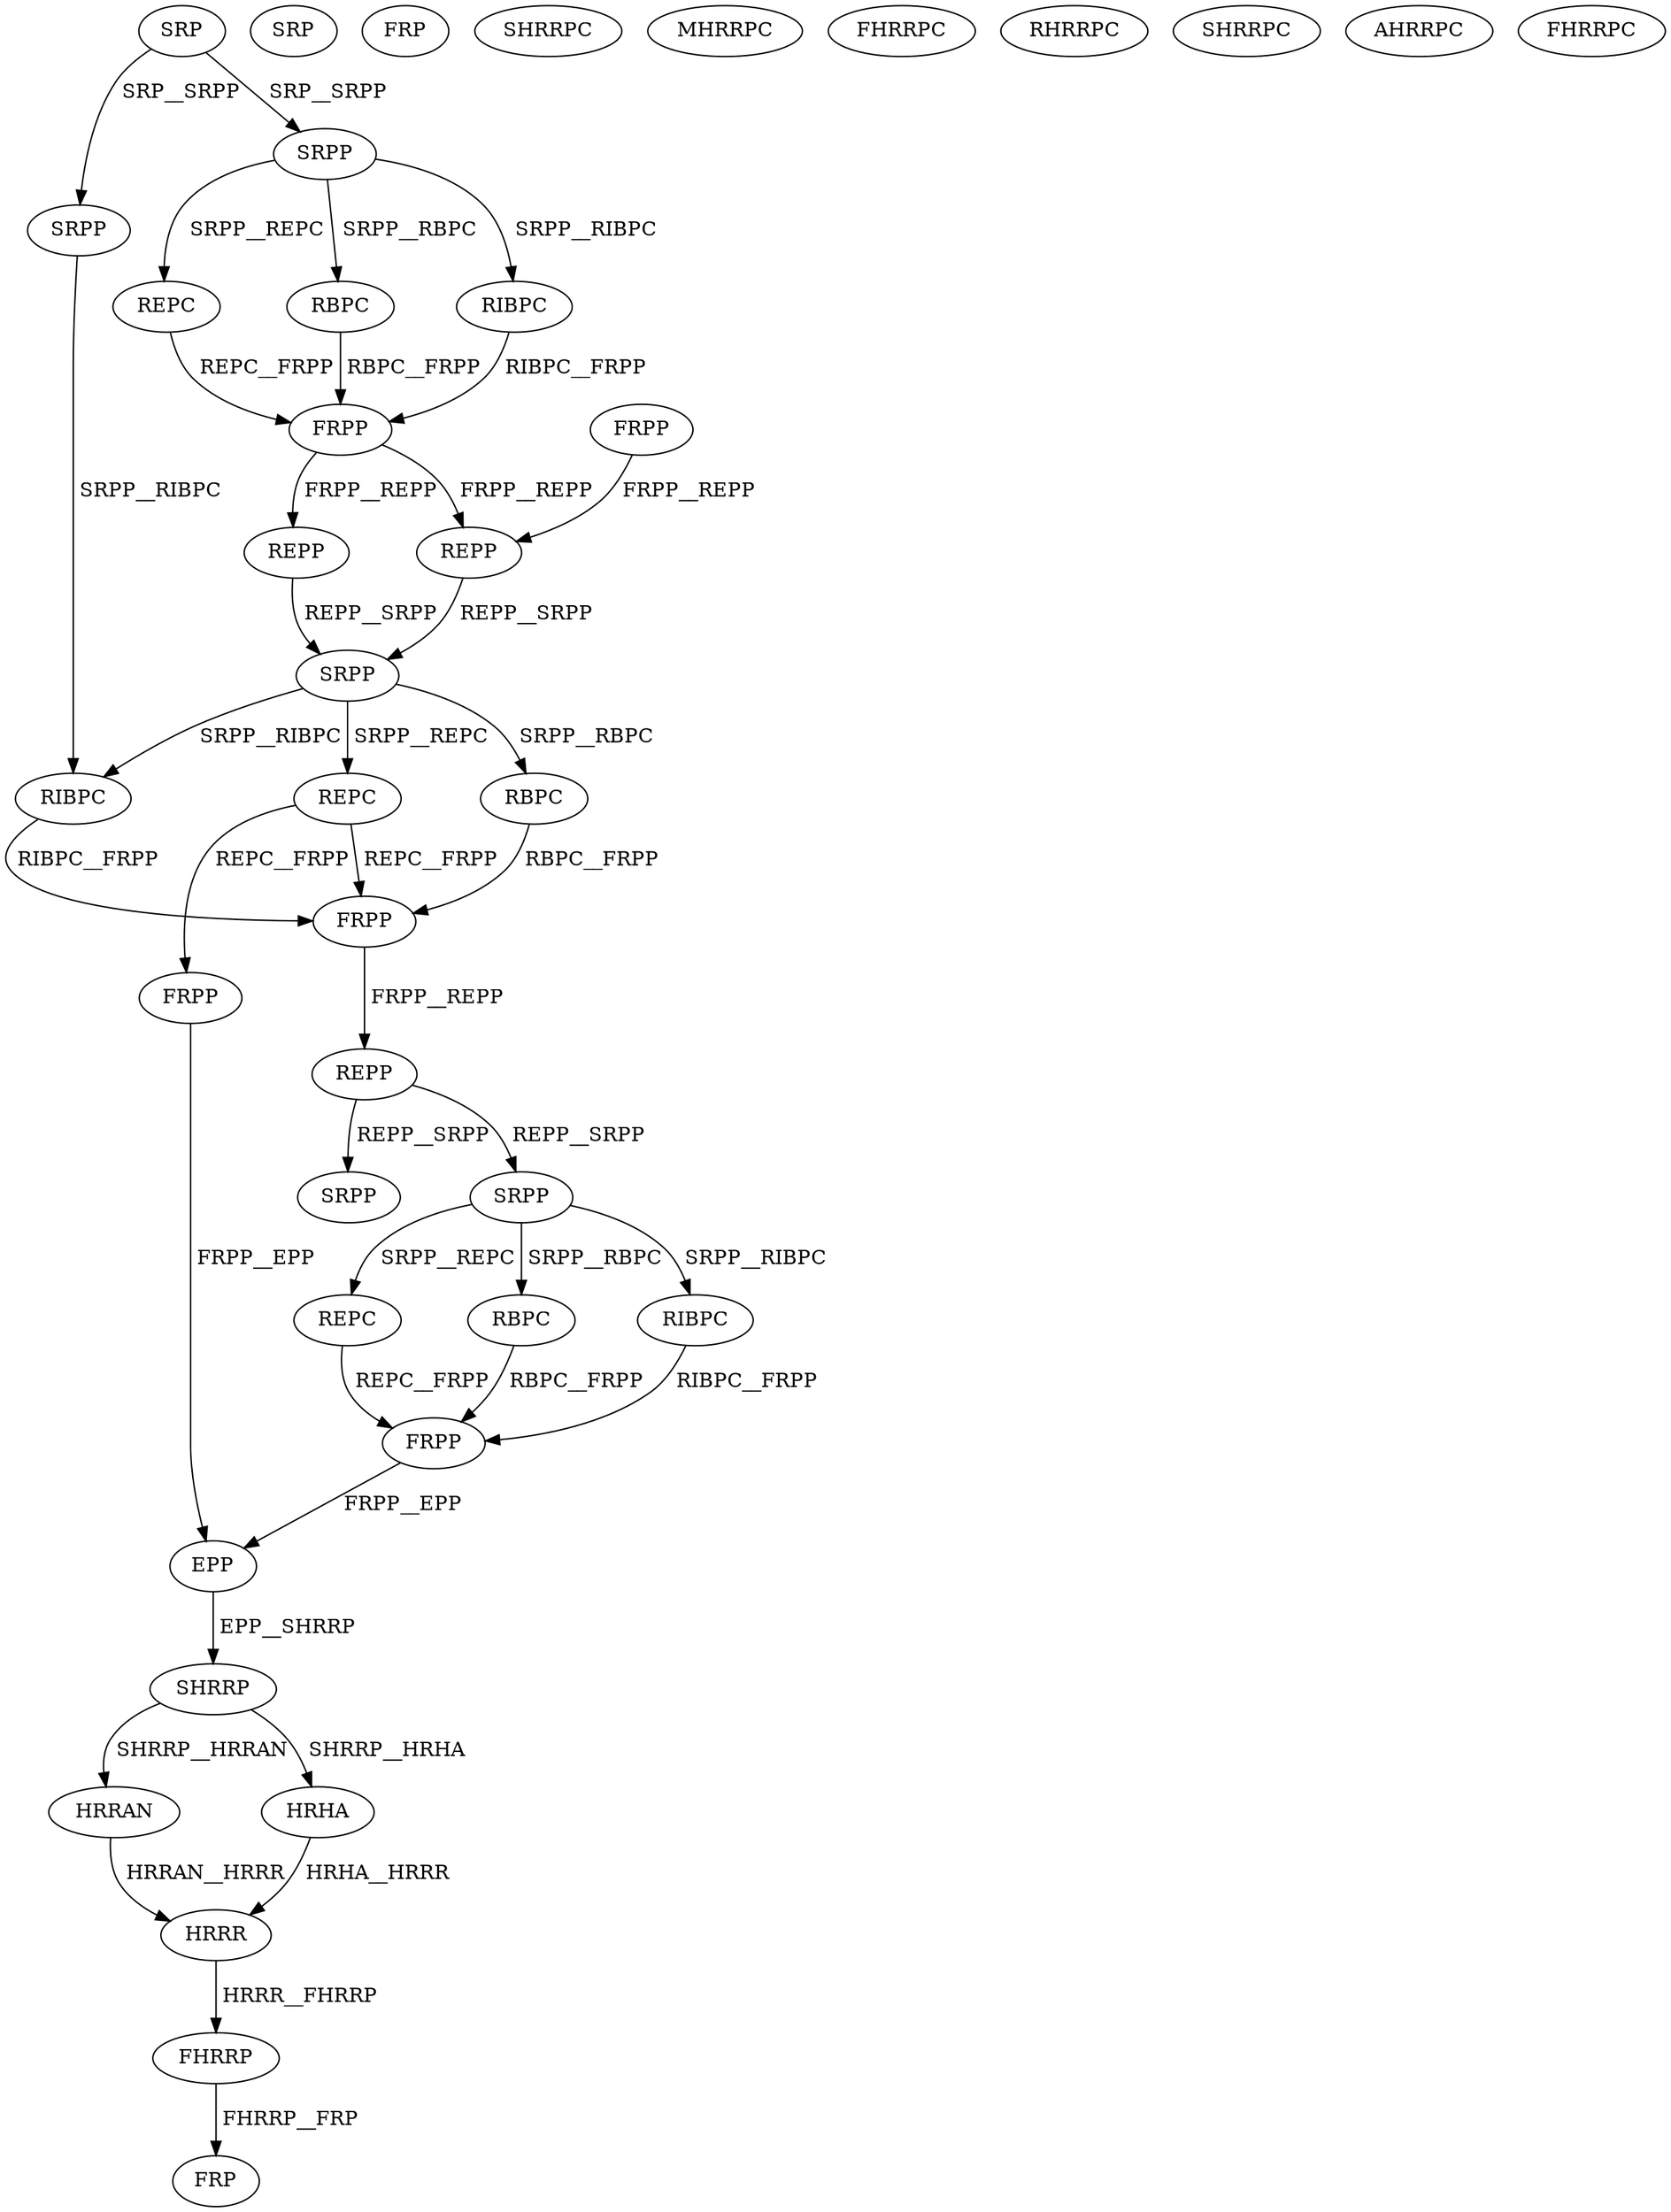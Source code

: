 digraph G { 
1 [label="SRP",color=black,fontcolor=black];
2 [label="SRPP",color=black,fontcolor=black];
3 [label="FRPP",color=black,fontcolor=black];
4 [label="REPC",color=black,fontcolor=black];
5 [label="RBPC",color=black,fontcolor=black];
6 [label="RIBPC",color=black,fontcolor=black];
7 [label="FRPP",color=black,fontcolor=black];
8 [label="SRPP",color=black,fontcolor=black];
9 [label="REPP",color=black,fontcolor=black];
10 [label="REPP",color=black,fontcolor=black];
11 [label="SRPP",color=black,fontcolor=black];
12 [label="RIBPC",color=black,fontcolor=black];
13 [label="RBPC",color=black,fontcolor=black];
14 [label="REPC",color=black,fontcolor=black];
15 [label="FRPP",color=black,fontcolor=black];
16 [label="REPP",color=black,fontcolor=black];
17 [label="SRPP",color=black,fontcolor=black];
18 [label="FRPP",color=black,fontcolor=black];
19 [label="REPC",color=black,fontcolor=black];
20 [label="RBPC",color=black,fontcolor=black];
21 [label="RIBPC",color=black,fontcolor=black];
22 [label="FRPP",color=black,fontcolor=black];
23 [label="SRPP",color=black,fontcolor=black];
24 [label="EPP",color=black,fontcolor=black];
25 [label="SHRRP",color=black,fontcolor=black];
26 [label="SRP",color=black,fontcolor=black];
27 [label="FRP",color=black,fontcolor=black];
28 [label="HRRAN",color=black,fontcolor=black];
29 [label="SHRRPC",color=black,fontcolor=black];
30 [label="MHRRPC",color=black,fontcolor=black];
31 [label="FHRRPC",color=black,fontcolor=black];
32 [label="RHRRPC",color=black,fontcolor=black];
33 [label="HRHA",color=black,fontcolor=black];
34 [label="SHRRPC",color=black,fontcolor=black];
35 [label="AHRRPC",color=black,fontcolor=black];
36 [label="FHRRPC",color=black,fontcolor=black];
37 [label="HRRR",color=black,fontcolor=black];
38 [label="FHRRP",color=black,fontcolor=black];
39 [label="FRP",color=black,fontcolor=black];
1->2[label=" SRP__SRPP",color=black,fontcolor=black];
1->8[label=" SRP__SRPP",color=black,fontcolor=black];
2->4[label=" SRPP__REPC",color=black,fontcolor=black];
2->5[label=" SRPP__RBPC",color=black,fontcolor=black];
2->6[label=" SRPP__RIBPC",color=black,fontcolor=black];
3->9[label=" FRPP__REPP",color=black,fontcolor=black];
4->7[label=" REPC__FRPP",color=black,fontcolor=black];
5->7[label=" RBPC__FRPP",color=black,fontcolor=black];
6->7[label=" RIBPC__FRPP",color=black,fontcolor=black];
7->9[label=" FRPP__REPP",color=black,fontcolor=black];
7->10[label=" FRPP__REPP",color=black,fontcolor=black];
8->12[label=" SRPP__RIBPC",color=black,fontcolor=black];
9->11[label=" REPP__SRPP",color=black,fontcolor=black];
10->11[label=" REPP__SRPP",color=black,fontcolor=black];
11->12[label=" SRPP__RIBPC",color=black,fontcolor=black];
11->13[label=" SRPP__RBPC",color=black,fontcolor=black];
11->14[label=" SRPP__REPC",color=black,fontcolor=black];
12->15[label=" RIBPC__FRPP",color=black,fontcolor=black];
13->15[label=" RBPC__FRPP",color=black,fontcolor=black];
14->15[label=" REPC__FRPP",color=black,fontcolor=black];
14->18[label=" REPC__FRPP",color=black,fontcolor=black];
15->16[label=" FRPP__REPP",color=black,fontcolor=black];
16->17[label=" REPP__SRPP",color=black,fontcolor=black];
16->23[label=" REPP__SRPP",color=black,fontcolor=black];
17->19[label=" SRPP__REPC",color=black,fontcolor=black];
17->20[label=" SRPP__RBPC",color=black,fontcolor=black];
17->21[label=" SRPP__RIBPC",color=black,fontcolor=black];
18->24[label=" FRPP__EPP",color=black,fontcolor=black];
19->22[label=" REPC__FRPP",color=black,fontcolor=black];
20->22[label=" RBPC__FRPP",color=black,fontcolor=black];
21->22[label=" RIBPC__FRPP",color=black,fontcolor=black];
22->24[label=" FRPP__EPP",color=black,fontcolor=black];
24->25[label=" EPP__SHRRP",color=black,fontcolor=black];
25->28[label=" SHRRP__HRRAN",color=black,fontcolor=black];
25->33[label=" SHRRP__HRHA",color=black,fontcolor=black];
28->37[label=" HRRAN__HRRR",color=black,fontcolor=black];
33->37[label=" HRHA__HRRR",color=black,fontcolor=black];
37->38[label=" HRRR__FHRRP",color=black,fontcolor=black];
38->39[label=" FHRRP__FRP",color=black,fontcolor=black];
}
